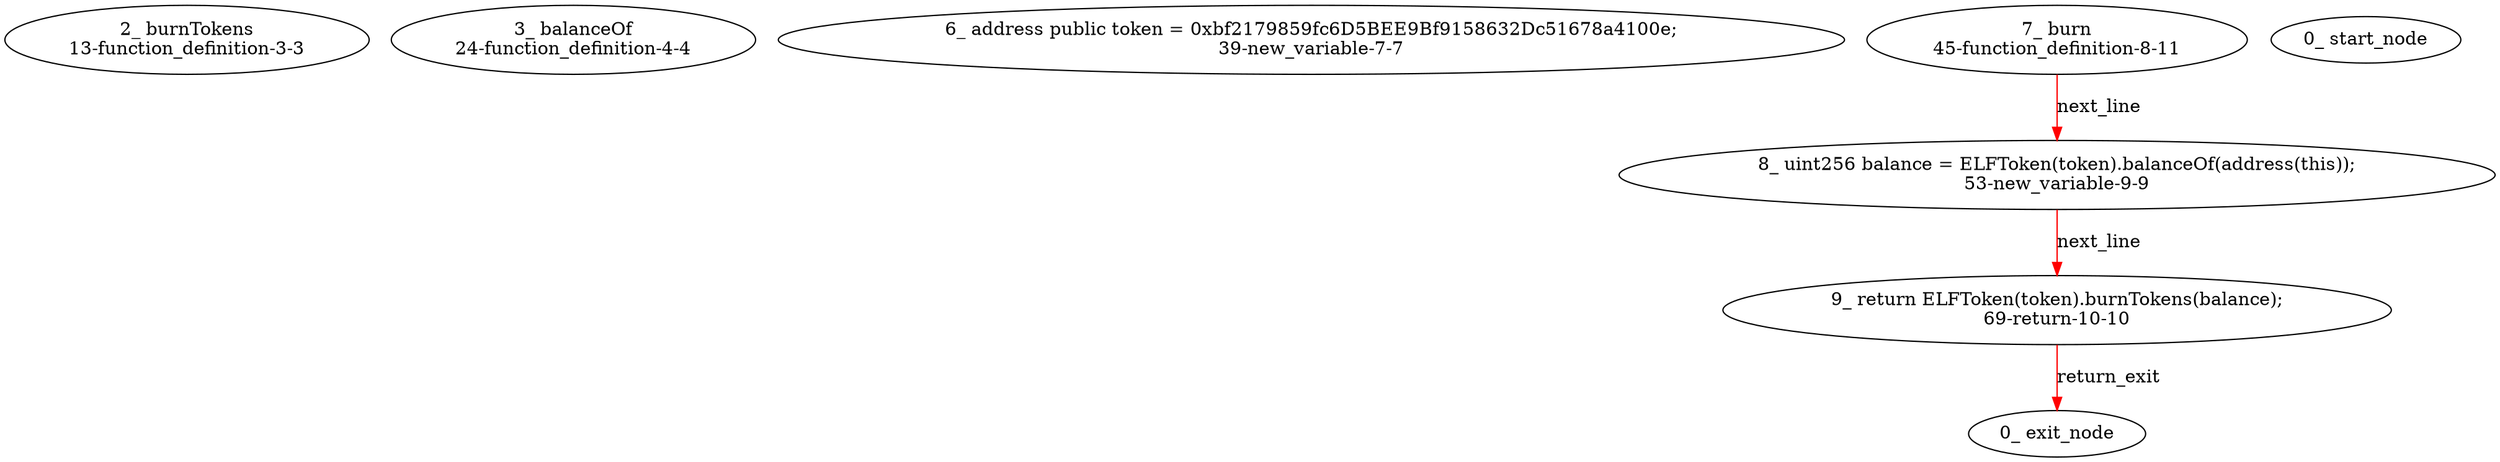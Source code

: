 digraph  {
13 [label="2_ burnTokens\n13-function_definition-3-3", type_label=function_definition];
24 [label="3_ balanceOf\n24-function_definition-4-4", type_label=function_definition];
39 [label="6_ address public token = 0xbf2179859fc6D5BEE9Bf9158632Dc51678a4100e;\n39-new_variable-7-7", type_label=new_variable];
45 [label="7_ burn\n45-function_definition-8-11", type_label=function_definition];
53 [label="8_ uint256 balance = ELFToken(token).balanceOf(address(this));\n53-new_variable-9-9", type_label=new_variable];
69 [label="9_ return ELFToken(token).burnTokens(balance);\n69-return-10-10", type_label=return];
1 [label="0_ start_node", type_label=start];
2 [label="0_ exit_node", type_label=exit];
45 -> 53  [color=red, controlflow_type=next_line, edge_type=CFG_edge, key=0, label=next_line];
53 -> 69  [color=red, controlflow_type=next_line, edge_type=CFG_edge, key=0, label=next_line];
69 -> 2  [color=red, controlflow_type=return_exit, edge_type=CFG_edge, key=0, label=return_exit];
}
